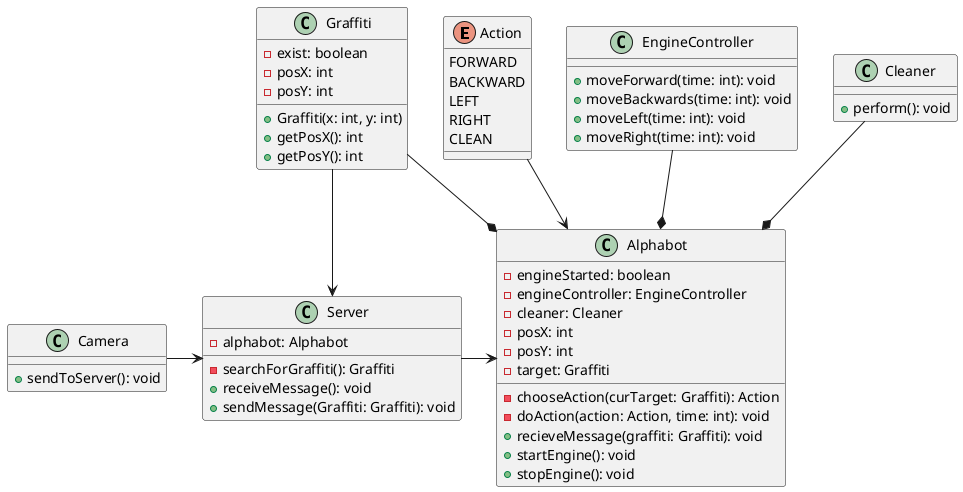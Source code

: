 @startuml Alphabot
enum Action{
    FORWARD
    BACKWARD
    LEFT
    RIGHT
    CLEAN
}

class Alphabot {
    -engineStarted: boolean
    -engineController: EngineController
    -cleaner: Cleaner
    -posX: int
    -posY: int
    -target: Graffiti
    -chooseAction(curTarget: Graffiti): Action
    -doAction(action: Action, time: int): void
    +recieveMessage(graffiti: Graffiti): void
    +startEngine(): void
    +stopEngine(): void
}

class EngineController{
    +moveForward(time: int): void
    +moveBackwards(time: int): void
    +moveLeft(time: int): void
    +moveRight(time: int): void
}

class Cleaner {
    +perform(): void
}

class Camera {
    +sendToServer(): void
}

class Server {
    -alphabot: Alphabot
    -searchForGraffiti(): Graffiti
    +receiveMessage(): void
    +sendMessage(Graffiti: Graffiti): void
}

class Graffiti{
    -exist: boolean
    -posX: int
    -posY: int
    +Graffiti(x: int, y: int)
    +getPosX(): int
    +getPosY(): int
}
EngineController --* Alphabot
Cleaner --* Alphabot
Graffiti --* Alphabot
Action --> Alphabot
Graffiti --> Server
Camera -> Server
Server -> Alphabot
@enduml